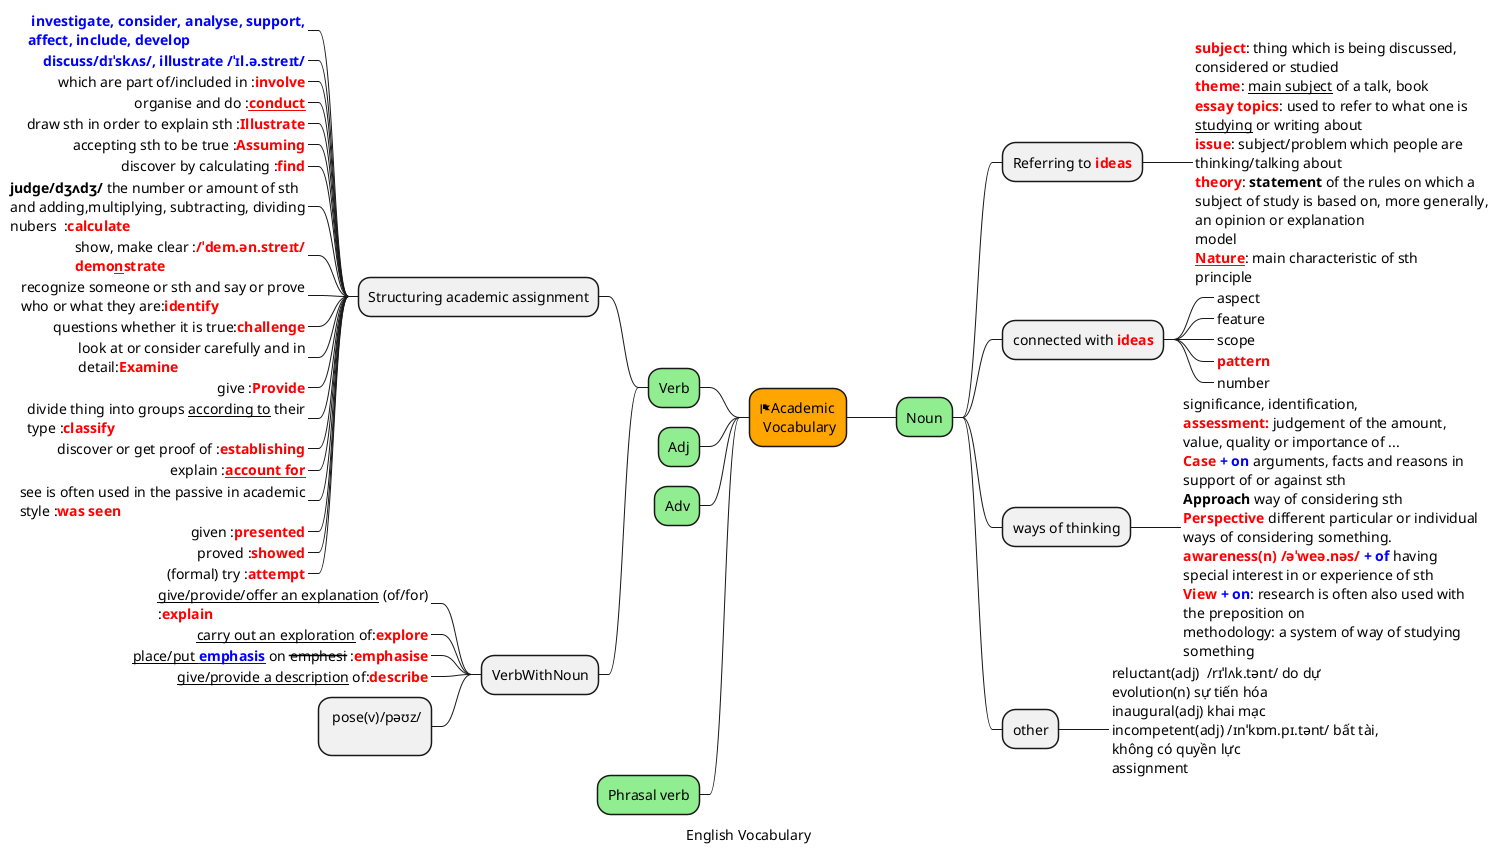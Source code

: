 @startmindmap
caption English Vocabulary
'title Human
<style>
element {
  MaximumWidth 300
}
</style>

*[#Orange] <&flag>Academic \n Vocabulary

**[#lightgreen] Noun
*** Referring to <b><color:red>ideas
****_:<b><color:red>subject</b>: thing which is being discussed, considered or studied
<b><color:red>theme</b>: __main subject__ of a talk, book
<b><color:red>essay topics</b>: used to refer to what one is __studying__ or writing about
<b><color:red>issue</b>: subject/problem which people are thinking/talking about
<b><color:red>theory</b>: <b>statement</b> of the rules on which a subject of study is based on, more generally, an opinion or explanation
model
<b><color:red>__Nature__</b>: main characteristic of sth
principle;
*** connected with <b><color:red>ideas
****_ aspect
****_ feature
****_ scope
****_ <b><color:red>pattern
****_ number
' the study revealed a pattern of results which could be interpreted in either in two ways.
' nghiên cứu đã tiết lộ một dạng kết quả có thể được diễn giải theo hai cách

*** ways of thinking
****_:significance, identification,
<b><color:red>assessment:</b> judgement of the amount, value, quality or importance of ...
<b><color:red>Case <color:blue>+ on</b> arguments, facts and reasons in support of or against sth
<b>Approach</b> way of considering sth
<b><color:red>Perspective</b> different particular or individual ways of considering something.
<b><color:red>awareness(n) /əˈweə.nəs/ <color:blue>+ of</b> having special interest in or experience of sth
<b><color:red>View <color:blue>+ on</b>: research is often also used with the preposition on
methodology: a system of way of studying something;

*** other
****_:reluctant(adj)  /rɪˈlʌk.tənt/ do dự
evolution(n) sự tiến hóa
inaugural(adj) khai mạc
incompetent(adj) /ɪnˈkɒm.pɪ.tənt/ bất tài, không có quyền lực
assignment
' verbs for structuring academic assignment: Động từ cấu trúc bài tập học thuật
;


left side
**[#lightgreen] Verb
*** Structuring academic assignment
****_ <b><color:blue> investigate, consider, analyse, support, affect, include, develop
****_ <b><color:blue>discuss/dɪˈskʌs/, illustrate /ˈɪl.ə.streɪt/
****_ which are part of/included in :<b><color:red>involve
****_ organise and do :<b><color:red>__conduct__
****_ draw sth in order to explain sth :<b><color:red>Illustrate
****_ accepting sth to be true :<b><color:red>Assuming
****_ discover by calculating :<b><color:red>find
****_ <b>judge/dʒʌdʒ/</b> the number or amount of sth and adding,multiplying, subtracting, dividing nubers  :<b><color:red>calculate
****_ show, make clear :<b><color:red>/ˈdem.ən.streɪt/ demo__n__strate
****_ recognize someone or sth and say or prove who or what they are:<b><color:red>identify
****_ questions whether it is true:<b><color:red>challenge
****_ look at or consider carefully and in detail:<b><color:red>Examine
****_ give :<b><color:red>Provide
****_ divide thing into groups __according to__ their type :<b><color:red>classify
****_ discover or get proof of :<b><color:red>establishing
****_ explain :<b><color:red>__account for__
****_ see is often used in the passive in academic style :<b><color:red>was seen
****_ given :<b><color:red>presented
****_ proved :<b><color:red>showed
****_ (formal) try :<b><color:red>attempt

*** VerbWithNoun
****_ __give/provide/offer an explanation__ (of/for) :<b><color:red>explain
****_ __carry out an exploration__ of:<b><color:red>explore
****_ __place/put <b><color:blue>emphasis</b>__ on --emphesi-- :<b><color:red>emphasise
****_ __give/provide a description__ of:<b><color:red>describe

****: pose(v)/pəʊz/
' the events pose a threat to stability in the region: Các sự kiện đe dọa sự ổn định trong khu vực
' she loves to pose for photographs in front of her fabulous house. cô ấy thích tạo dáng chụp ảnh trước ngôi nhà tuyệt vời của mình.
' the issue always generates a great deal of debate among academics. vấn đề này luôn tạo ra nhiều tranh luận giữa các học giả.
' In this theory of history, progress is closely identified with technology. Trong lý thuyết lịch sử này, sự tiến bộ được xác định chặt chẽ với công nghệ.
' the book attempts to explain the fundamental character of social life. cuốn sách cố gắng giải thích đặc điểm cơ bản của đời sống xã hội.
;

**[#lightgreen] Adj
**[#lightgreen] Adv
**[#lightgreen] Phrasal verb

'**[#lightblue] Leisure





@endmindmap